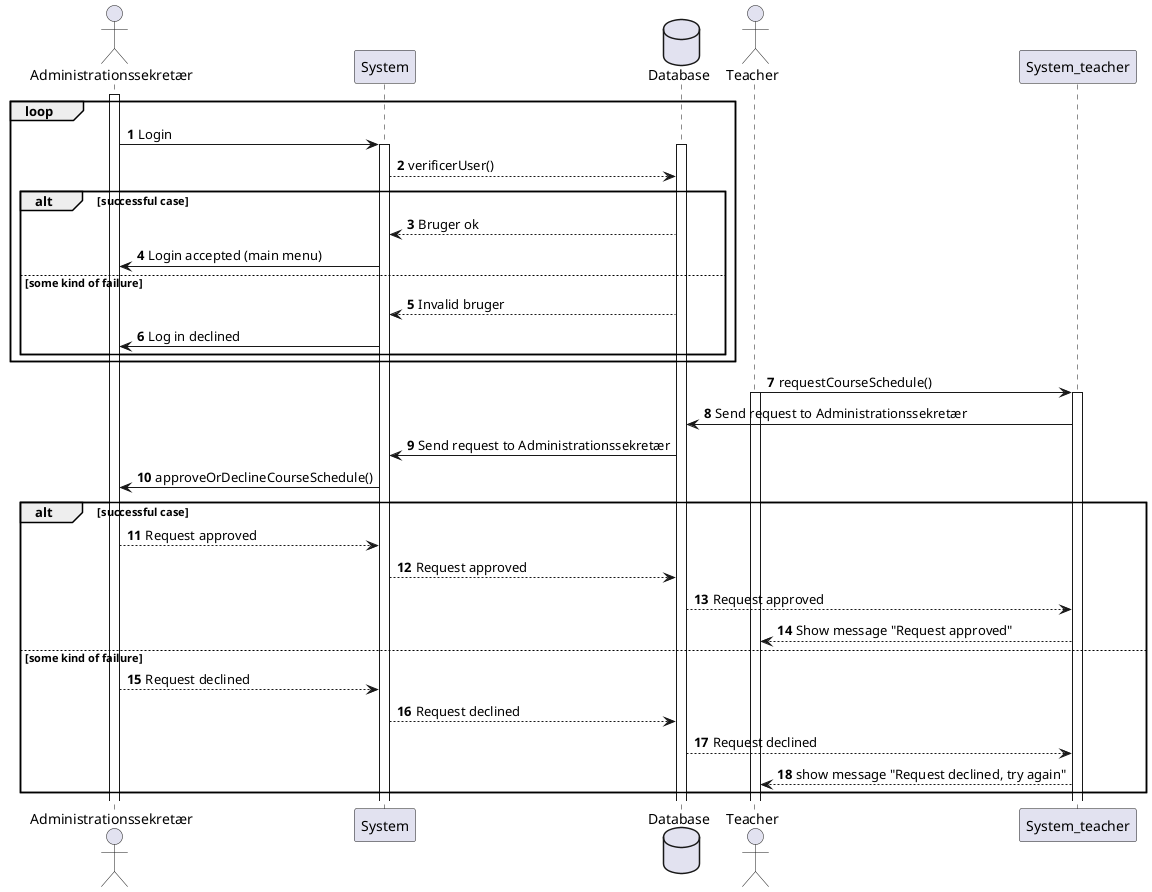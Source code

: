 @startuml
'https://plantuml.com/sequence-diagram

autonumber

actor Administrationssekretær
activate Administrationssekretær
loop
Administrationssekretær -> System : Login
activate System
database Database
activate Database
System --> Database: verificerUser()
alt successful case
Database --> System: Bruger ok
System -> Administrationssekretær: Login accepted (main menu)
else some kind of failure
Database --> System: Invalid bruger
System -> Administrationssekretær: Log in declined
end
end



actor Teacher

System_teacher <- Teacher: requestCourseSchedule()
activate Teacher
activate System_teacher
System_teacher -> Database: Send request to Administrationssekretær
Database -> System: Send request to Administrationssekretær
System -> Administrationssekretær: approveOrDeclineCourseSchedule()
alt successful case
Administrationssekretær --> System : Request approved
System --> Database: Request approved
Database --> System_teacher: Request approved
System_teacher --> Teacher: Show message "Request approved"
else some kind of failure
Administrationssekretær --> System: Request declined
System --> Database: Request declined
Database --> System_teacher: Request declined
System_teacher --> Teacher: show message "Request declined, try again"
end



@enduml